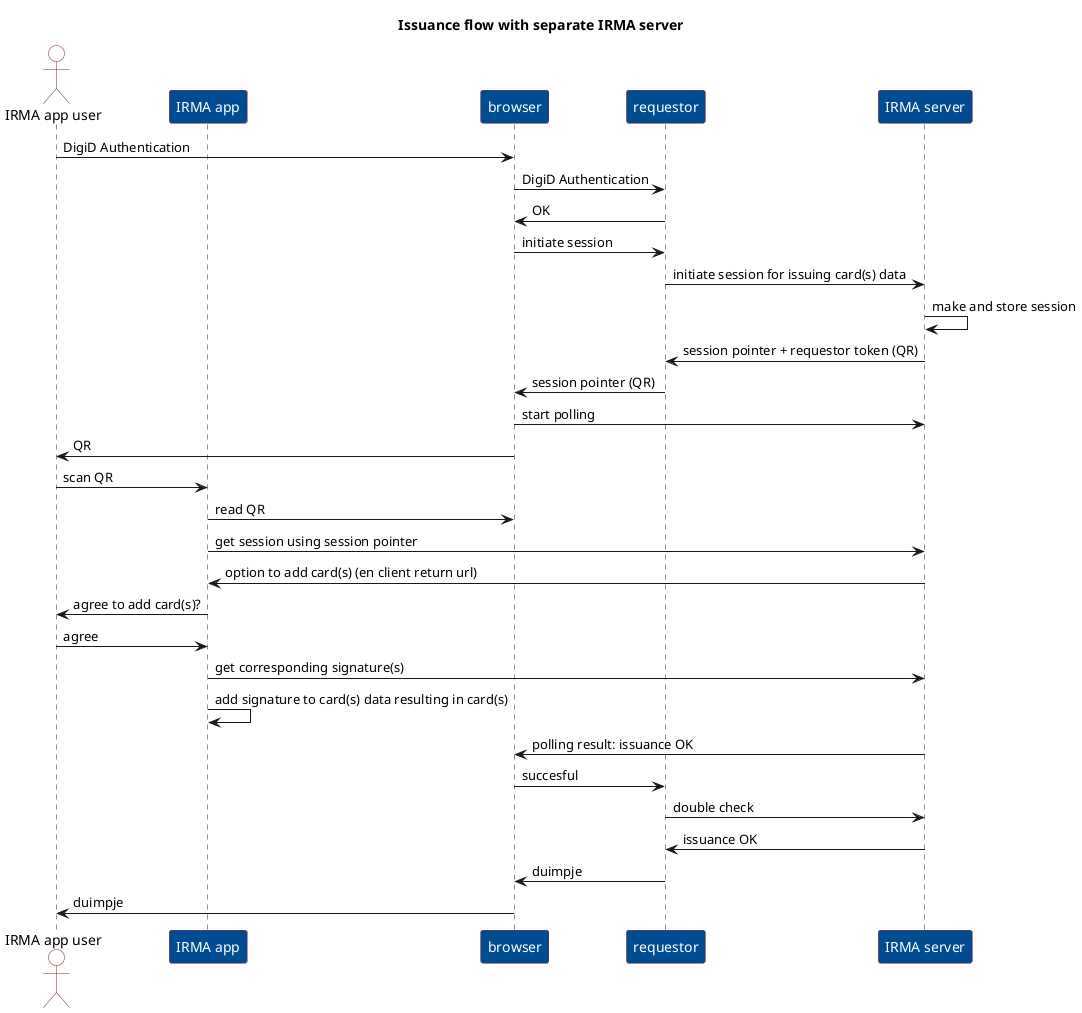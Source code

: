 @startuml
skinparam sequence {
backgroundColor #transparent
ActorBorderColor #7A2626
ActorBackgroundColor #transparent
ParticipantBorderColor #7A2626
ParticipantBackgroundColor #004C92
ParticipantFontColor white
}
actor "IRMA app user" as user
participant "IRMA app" as app
participant browser as browser
participant requestor as requestor
participant "IRMA server" as server

title Issuance flow with separate IRMA server
user -> browser: DigiD Authentication
browser -> requestor: DigiD Authentication
requestor -> browser: OK
browser -> requestor: initiate session
'requestor -> requestor: get BRP data using BSN via third party
requestor -> server: initiate session for issuing card(s) data 
server -> server: make and store session
server -> requestor: session pointer + requestor token (QR)
requestor -> browser: session pointer (QR)
browser -> server: start polling
browser -> user: QR
user -> app: scan QR
app -> browser: read QR
app -> server: get session using session pointer
server -> app: option to add card(s) (en client return url)
app -> user: agree to add card(s)?
user -> app: agree
app -> server: get corresponding signature(s)
app -> app: add signature to card(s) data resulting in card(s)
server -> browser: polling result: issuance OK
browser -> requestor: succesful
requestor -> server: double check
server -> requestor: issuance OK
requestor -> browser: duimpje

browser -> user: duimpje

@enduml